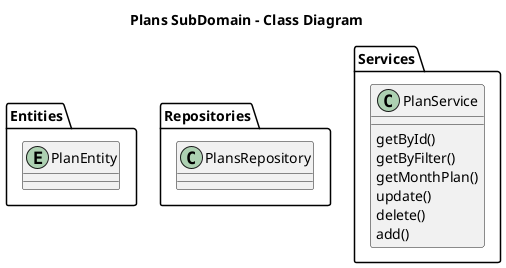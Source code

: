 @startuml

title Plans SubDomain - Class Diagram

folder Entities {
  entity PlanEntity
}

folder Repositories {
  class PlansRepository
}

folder Services {
  class PlanService {
    getById()
    getByFilter()
    getMonthPlan()
    update()
    delete()
    add()
  }
}

@enduml